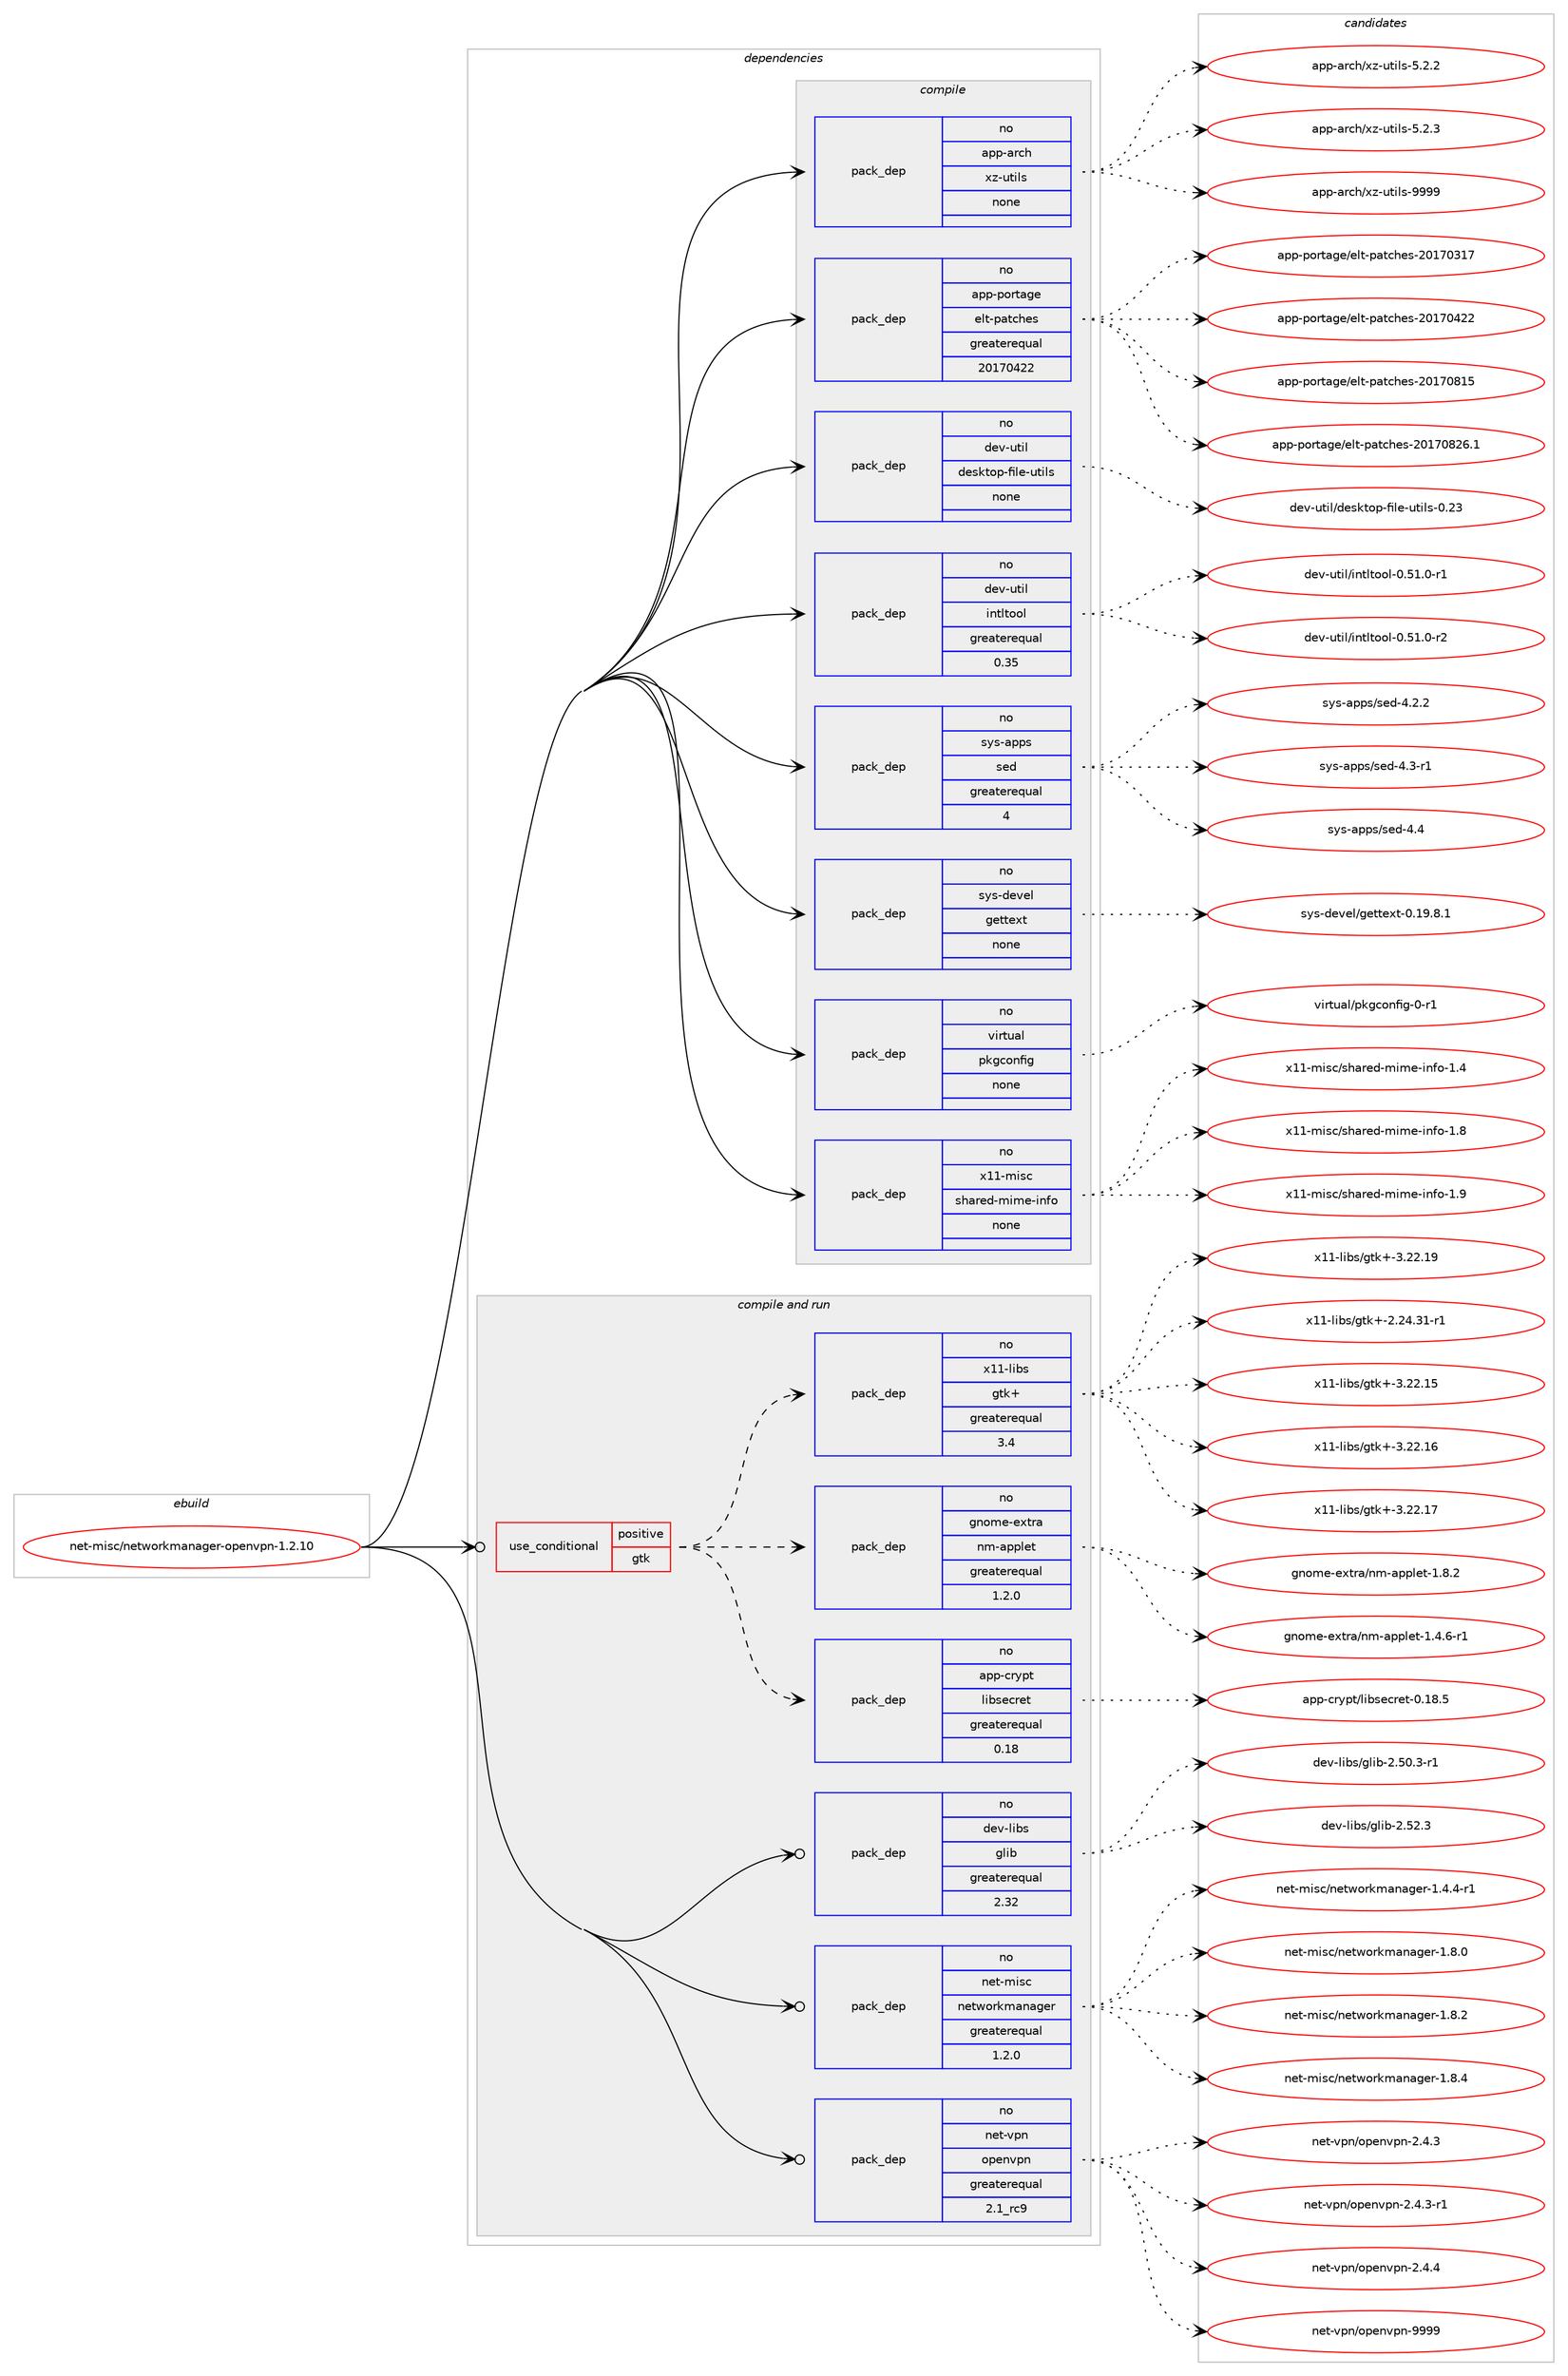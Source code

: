 digraph prolog {

# *************
# Graph options
# *************

newrank=true;
concentrate=true;
compound=true;
graph [rankdir=LR,fontname=Helvetica,fontsize=10,ranksep=1.5];#, ranksep=2.5, nodesep=0.2];
edge  [arrowhead=vee];
node  [fontname=Helvetica,fontsize=10];

# **********
# The ebuild
# **********

subgraph cluster_leftcol {
color=gray;
rank=same;
label=<<i>ebuild</i>>;
id [label="net-misc/networkmanager-openvpn-1.2.10", color=red, width=4, href="../net-misc/networkmanager-openvpn-1.2.10.svg"];
}

# ****************
# The dependencies
# ****************

subgraph cluster_midcol {
color=gray;
label=<<i>dependencies</i>>;
subgraph cluster_compile {
fillcolor="#eeeeee";
style=filled;
label=<<i>compile</i>>;
subgraph pack314941 {
dependency428256 [label=<<TABLE BORDER="0" CELLBORDER="1" CELLSPACING="0" CELLPADDING="4" WIDTH="220"><TR><TD ROWSPAN="6" CELLPADDING="30">pack_dep</TD></TR><TR><TD WIDTH="110">no</TD></TR><TR><TD>app-arch</TD></TR><TR><TD>xz-utils</TD></TR><TR><TD>none</TD></TR><TR><TD></TD></TR></TABLE>>, shape=none, color=blue];
}
id:e -> dependency428256:w [weight=20,style="solid",arrowhead="vee"];
subgraph pack314942 {
dependency428257 [label=<<TABLE BORDER="0" CELLBORDER="1" CELLSPACING="0" CELLPADDING="4" WIDTH="220"><TR><TD ROWSPAN="6" CELLPADDING="30">pack_dep</TD></TR><TR><TD WIDTH="110">no</TD></TR><TR><TD>app-portage</TD></TR><TR><TD>elt-patches</TD></TR><TR><TD>greaterequal</TD></TR><TR><TD>20170422</TD></TR></TABLE>>, shape=none, color=blue];
}
id:e -> dependency428257:w [weight=20,style="solid",arrowhead="vee"];
subgraph pack314943 {
dependency428258 [label=<<TABLE BORDER="0" CELLBORDER="1" CELLSPACING="0" CELLPADDING="4" WIDTH="220"><TR><TD ROWSPAN="6" CELLPADDING="30">pack_dep</TD></TR><TR><TD WIDTH="110">no</TD></TR><TR><TD>dev-util</TD></TR><TR><TD>desktop-file-utils</TD></TR><TR><TD>none</TD></TR><TR><TD></TD></TR></TABLE>>, shape=none, color=blue];
}
id:e -> dependency428258:w [weight=20,style="solid",arrowhead="vee"];
subgraph pack314944 {
dependency428259 [label=<<TABLE BORDER="0" CELLBORDER="1" CELLSPACING="0" CELLPADDING="4" WIDTH="220"><TR><TD ROWSPAN="6" CELLPADDING="30">pack_dep</TD></TR><TR><TD WIDTH="110">no</TD></TR><TR><TD>dev-util</TD></TR><TR><TD>intltool</TD></TR><TR><TD>greaterequal</TD></TR><TR><TD>0.35</TD></TR></TABLE>>, shape=none, color=blue];
}
id:e -> dependency428259:w [weight=20,style="solid",arrowhead="vee"];
subgraph pack314945 {
dependency428260 [label=<<TABLE BORDER="0" CELLBORDER="1" CELLSPACING="0" CELLPADDING="4" WIDTH="220"><TR><TD ROWSPAN="6" CELLPADDING="30">pack_dep</TD></TR><TR><TD WIDTH="110">no</TD></TR><TR><TD>sys-apps</TD></TR><TR><TD>sed</TD></TR><TR><TD>greaterequal</TD></TR><TR><TD>4</TD></TR></TABLE>>, shape=none, color=blue];
}
id:e -> dependency428260:w [weight=20,style="solid",arrowhead="vee"];
subgraph pack314946 {
dependency428261 [label=<<TABLE BORDER="0" CELLBORDER="1" CELLSPACING="0" CELLPADDING="4" WIDTH="220"><TR><TD ROWSPAN="6" CELLPADDING="30">pack_dep</TD></TR><TR><TD WIDTH="110">no</TD></TR><TR><TD>sys-devel</TD></TR><TR><TD>gettext</TD></TR><TR><TD>none</TD></TR><TR><TD></TD></TR></TABLE>>, shape=none, color=blue];
}
id:e -> dependency428261:w [weight=20,style="solid",arrowhead="vee"];
subgraph pack314947 {
dependency428262 [label=<<TABLE BORDER="0" CELLBORDER="1" CELLSPACING="0" CELLPADDING="4" WIDTH="220"><TR><TD ROWSPAN="6" CELLPADDING="30">pack_dep</TD></TR><TR><TD WIDTH="110">no</TD></TR><TR><TD>virtual</TD></TR><TR><TD>pkgconfig</TD></TR><TR><TD>none</TD></TR><TR><TD></TD></TR></TABLE>>, shape=none, color=blue];
}
id:e -> dependency428262:w [weight=20,style="solid",arrowhead="vee"];
subgraph pack314948 {
dependency428263 [label=<<TABLE BORDER="0" CELLBORDER="1" CELLSPACING="0" CELLPADDING="4" WIDTH="220"><TR><TD ROWSPAN="6" CELLPADDING="30">pack_dep</TD></TR><TR><TD WIDTH="110">no</TD></TR><TR><TD>x11-misc</TD></TR><TR><TD>shared-mime-info</TD></TR><TR><TD>none</TD></TR><TR><TD></TD></TR></TABLE>>, shape=none, color=blue];
}
id:e -> dependency428263:w [weight=20,style="solid",arrowhead="vee"];
}
subgraph cluster_compileandrun {
fillcolor="#eeeeee";
style=filled;
label=<<i>compile and run</i>>;
subgraph cond106021 {
dependency428264 [label=<<TABLE BORDER="0" CELLBORDER="1" CELLSPACING="0" CELLPADDING="4"><TR><TD ROWSPAN="3" CELLPADDING="10">use_conditional</TD></TR><TR><TD>positive</TD></TR><TR><TD>gtk</TD></TR></TABLE>>, shape=none, color=red];
subgraph pack314949 {
dependency428265 [label=<<TABLE BORDER="0" CELLBORDER="1" CELLSPACING="0" CELLPADDING="4" WIDTH="220"><TR><TD ROWSPAN="6" CELLPADDING="30">pack_dep</TD></TR><TR><TD WIDTH="110">no</TD></TR><TR><TD>app-crypt</TD></TR><TR><TD>libsecret</TD></TR><TR><TD>greaterequal</TD></TR><TR><TD>0.18</TD></TR></TABLE>>, shape=none, color=blue];
}
dependency428264:e -> dependency428265:w [weight=20,style="dashed",arrowhead="vee"];
subgraph pack314950 {
dependency428266 [label=<<TABLE BORDER="0" CELLBORDER="1" CELLSPACING="0" CELLPADDING="4" WIDTH="220"><TR><TD ROWSPAN="6" CELLPADDING="30">pack_dep</TD></TR><TR><TD WIDTH="110">no</TD></TR><TR><TD>gnome-extra</TD></TR><TR><TD>nm-applet</TD></TR><TR><TD>greaterequal</TD></TR><TR><TD>1.2.0</TD></TR></TABLE>>, shape=none, color=blue];
}
dependency428264:e -> dependency428266:w [weight=20,style="dashed",arrowhead="vee"];
subgraph pack314951 {
dependency428267 [label=<<TABLE BORDER="0" CELLBORDER="1" CELLSPACING="0" CELLPADDING="4" WIDTH="220"><TR><TD ROWSPAN="6" CELLPADDING="30">pack_dep</TD></TR><TR><TD WIDTH="110">no</TD></TR><TR><TD>x11-libs</TD></TR><TR><TD>gtk+</TD></TR><TR><TD>greaterequal</TD></TR><TR><TD>3.4</TD></TR></TABLE>>, shape=none, color=blue];
}
dependency428264:e -> dependency428267:w [weight=20,style="dashed",arrowhead="vee"];
}
id:e -> dependency428264:w [weight=20,style="solid",arrowhead="odotvee"];
subgraph pack314952 {
dependency428268 [label=<<TABLE BORDER="0" CELLBORDER="1" CELLSPACING="0" CELLPADDING="4" WIDTH="220"><TR><TD ROWSPAN="6" CELLPADDING="30">pack_dep</TD></TR><TR><TD WIDTH="110">no</TD></TR><TR><TD>dev-libs</TD></TR><TR><TD>glib</TD></TR><TR><TD>greaterequal</TD></TR><TR><TD>2.32</TD></TR></TABLE>>, shape=none, color=blue];
}
id:e -> dependency428268:w [weight=20,style="solid",arrowhead="odotvee"];
subgraph pack314953 {
dependency428269 [label=<<TABLE BORDER="0" CELLBORDER="1" CELLSPACING="0" CELLPADDING="4" WIDTH="220"><TR><TD ROWSPAN="6" CELLPADDING="30">pack_dep</TD></TR><TR><TD WIDTH="110">no</TD></TR><TR><TD>net-misc</TD></TR><TR><TD>networkmanager</TD></TR><TR><TD>greaterequal</TD></TR><TR><TD>1.2.0</TD></TR></TABLE>>, shape=none, color=blue];
}
id:e -> dependency428269:w [weight=20,style="solid",arrowhead="odotvee"];
subgraph pack314954 {
dependency428270 [label=<<TABLE BORDER="0" CELLBORDER="1" CELLSPACING="0" CELLPADDING="4" WIDTH="220"><TR><TD ROWSPAN="6" CELLPADDING="30">pack_dep</TD></TR><TR><TD WIDTH="110">no</TD></TR><TR><TD>net-vpn</TD></TR><TR><TD>openvpn</TD></TR><TR><TD>greaterequal</TD></TR><TR><TD>2.1_rc9</TD></TR></TABLE>>, shape=none, color=blue];
}
id:e -> dependency428270:w [weight=20,style="solid",arrowhead="odotvee"];
}
subgraph cluster_run {
fillcolor="#eeeeee";
style=filled;
label=<<i>run</i>>;
}
}

# **************
# The candidates
# **************

subgraph cluster_choices {
rank=same;
color=gray;
label=<<i>candidates</i>>;

subgraph choice314941 {
color=black;
nodesep=1;
choice971121124597114991044712012245117116105108115455346504650 [label="app-arch/xz-utils-5.2.2", color=red, width=4,href="../app-arch/xz-utils-5.2.2.svg"];
choice971121124597114991044712012245117116105108115455346504651 [label="app-arch/xz-utils-5.2.3", color=red, width=4,href="../app-arch/xz-utils-5.2.3.svg"];
choice9711211245971149910447120122451171161051081154557575757 [label="app-arch/xz-utils-9999", color=red, width=4,href="../app-arch/xz-utils-9999.svg"];
dependency428256:e -> choice971121124597114991044712012245117116105108115455346504650:w [style=dotted,weight="100"];
dependency428256:e -> choice971121124597114991044712012245117116105108115455346504651:w [style=dotted,weight="100"];
dependency428256:e -> choice9711211245971149910447120122451171161051081154557575757:w [style=dotted,weight="100"];
}
subgraph choice314942 {
color=black;
nodesep=1;
choice97112112451121111141169710310147101108116451129711699104101115455048495548514955 [label="app-portage/elt-patches-20170317", color=red, width=4,href="../app-portage/elt-patches-20170317.svg"];
choice97112112451121111141169710310147101108116451129711699104101115455048495548525050 [label="app-portage/elt-patches-20170422", color=red, width=4,href="../app-portage/elt-patches-20170422.svg"];
choice97112112451121111141169710310147101108116451129711699104101115455048495548564953 [label="app-portage/elt-patches-20170815", color=red, width=4,href="../app-portage/elt-patches-20170815.svg"];
choice971121124511211111411697103101471011081164511297116991041011154550484955485650544649 [label="app-portage/elt-patches-20170826.1", color=red, width=4,href="../app-portage/elt-patches-20170826.1.svg"];
dependency428257:e -> choice97112112451121111141169710310147101108116451129711699104101115455048495548514955:w [style=dotted,weight="100"];
dependency428257:e -> choice97112112451121111141169710310147101108116451129711699104101115455048495548525050:w [style=dotted,weight="100"];
dependency428257:e -> choice97112112451121111141169710310147101108116451129711699104101115455048495548564953:w [style=dotted,weight="100"];
dependency428257:e -> choice971121124511211111411697103101471011081164511297116991041011154550484955485650544649:w [style=dotted,weight="100"];
}
subgraph choice314943 {
color=black;
nodesep=1;
choice100101118451171161051084710010111510711611111245102105108101451171161051081154548465051 [label="dev-util/desktop-file-utils-0.23", color=red, width=4,href="../dev-util/desktop-file-utils-0.23.svg"];
dependency428258:e -> choice100101118451171161051084710010111510711611111245102105108101451171161051081154548465051:w [style=dotted,weight="100"];
}
subgraph choice314944 {
color=black;
nodesep=1;
choice1001011184511711610510847105110116108116111111108454846534946484511449 [label="dev-util/intltool-0.51.0-r1", color=red, width=4,href="../dev-util/intltool-0.51.0-r1.svg"];
choice1001011184511711610510847105110116108116111111108454846534946484511450 [label="dev-util/intltool-0.51.0-r2", color=red, width=4,href="../dev-util/intltool-0.51.0-r2.svg"];
dependency428259:e -> choice1001011184511711610510847105110116108116111111108454846534946484511449:w [style=dotted,weight="100"];
dependency428259:e -> choice1001011184511711610510847105110116108116111111108454846534946484511450:w [style=dotted,weight="100"];
}
subgraph choice314945 {
color=black;
nodesep=1;
choice115121115459711211211547115101100455246504650 [label="sys-apps/sed-4.2.2", color=red, width=4,href="../sys-apps/sed-4.2.2.svg"];
choice115121115459711211211547115101100455246514511449 [label="sys-apps/sed-4.3-r1", color=red, width=4,href="../sys-apps/sed-4.3-r1.svg"];
choice11512111545971121121154711510110045524652 [label="sys-apps/sed-4.4", color=red, width=4,href="../sys-apps/sed-4.4.svg"];
dependency428260:e -> choice115121115459711211211547115101100455246504650:w [style=dotted,weight="100"];
dependency428260:e -> choice115121115459711211211547115101100455246514511449:w [style=dotted,weight="100"];
dependency428260:e -> choice11512111545971121121154711510110045524652:w [style=dotted,weight="100"];
}
subgraph choice314946 {
color=black;
nodesep=1;
choice1151211154510010111810110847103101116116101120116454846495746564649 [label="sys-devel/gettext-0.19.8.1", color=red, width=4,href="../sys-devel/gettext-0.19.8.1.svg"];
dependency428261:e -> choice1151211154510010111810110847103101116116101120116454846495746564649:w [style=dotted,weight="100"];
}
subgraph choice314947 {
color=black;
nodesep=1;
choice11810511411611797108471121071039911111010210510345484511449 [label="virtual/pkgconfig-0-r1", color=red, width=4,href="../virtual/pkgconfig-0-r1.svg"];
dependency428262:e -> choice11810511411611797108471121071039911111010210510345484511449:w [style=dotted,weight="100"];
}
subgraph choice314948 {
color=black;
nodesep=1;
choice120494945109105115994711510497114101100451091051091014510511010211145494652 [label="x11-misc/shared-mime-info-1.4", color=red, width=4,href="../x11-misc/shared-mime-info-1.4.svg"];
choice120494945109105115994711510497114101100451091051091014510511010211145494656 [label="x11-misc/shared-mime-info-1.8", color=red, width=4,href="../x11-misc/shared-mime-info-1.8.svg"];
choice120494945109105115994711510497114101100451091051091014510511010211145494657 [label="x11-misc/shared-mime-info-1.9", color=red, width=4,href="../x11-misc/shared-mime-info-1.9.svg"];
dependency428263:e -> choice120494945109105115994711510497114101100451091051091014510511010211145494652:w [style=dotted,weight="100"];
dependency428263:e -> choice120494945109105115994711510497114101100451091051091014510511010211145494656:w [style=dotted,weight="100"];
dependency428263:e -> choice120494945109105115994711510497114101100451091051091014510511010211145494657:w [style=dotted,weight="100"];
}
subgraph choice314949 {
color=black;
nodesep=1;
choice97112112459911412111211647108105981151019911410111645484649564653 [label="app-crypt/libsecret-0.18.5", color=red, width=4,href="../app-crypt/libsecret-0.18.5.svg"];
dependency428265:e -> choice97112112459911412111211647108105981151019911410111645484649564653:w [style=dotted,weight="100"];
}
subgraph choice314950 {
color=black;
nodesep=1;
choice10311011110910145101120116114974711010945971121121081011164549465246544511449 [label="gnome-extra/nm-applet-1.4.6-r1", color=red, width=4,href="../gnome-extra/nm-applet-1.4.6-r1.svg"];
choice1031101111091014510112011611497471101094597112112108101116454946564650 [label="gnome-extra/nm-applet-1.8.2", color=red, width=4,href="../gnome-extra/nm-applet-1.8.2.svg"];
dependency428266:e -> choice10311011110910145101120116114974711010945971121121081011164549465246544511449:w [style=dotted,weight="100"];
dependency428266:e -> choice1031101111091014510112011611497471101094597112112108101116454946564650:w [style=dotted,weight="100"];
}
subgraph choice314951 {
color=black;
nodesep=1;
choice12049494510810598115471031161074345504650524651494511449 [label="x11-libs/gtk+-2.24.31-r1", color=red, width=4,href="../x11-libs/gtk+-2.24.31-r1.svg"];
choice1204949451081059811547103116107434551465050464953 [label="x11-libs/gtk+-3.22.15", color=red, width=4,href="../x11-libs/gtk+-3.22.15.svg"];
choice1204949451081059811547103116107434551465050464954 [label="x11-libs/gtk+-3.22.16", color=red, width=4,href="../x11-libs/gtk+-3.22.16.svg"];
choice1204949451081059811547103116107434551465050464955 [label="x11-libs/gtk+-3.22.17", color=red, width=4,href="../x11-libs/gtk+-3.22.17.svg"];
choice1204949451081059811547103116107434551465050464957 [label="x11-libs/gtk+-3.22.19", color=red, width=4,href="../x11-libs/gtk+-3.22.19.svg"];
dependency428267:e -> choice12049494510810598115471031161074345504650524651494511449:w [style=dotted,weight="100"];
dependency428267:e -> choice1204949451081059811547103116107434551465050464953:w [style=dotted,weight="100"];
dependency428267:e -> choice1204949451081059811547103116107434551465050464954:w [style=dotted,weight="100"];
dependency428267:e -> choice1204949451081059811547103116107434551465050464955:w [style=dotted,weight="100"];
dependency428267:e -> choice1204949451081059811547103116107434551465050464957:w [style=dotted,weight="100"];
}
subgraph choice314952 {
color=black;
nodesep=1;
choice10010111845108105981154710310810598455046534846514511449 [label="dev-libs/glib-2.50.3-r1", color=red, width=4,href="../dev-libs/glib-2.50.3-r1.svg"];
choice1001011184510810598115471031081059845504653504651 [label="dev-libs/glib-2.52.3", color=red, width=4,href="../dev-libs/glib-2.52.3.svg"];
dependency428268:e -> choice10010111845108105981154710310810598455046534846514511449:w [style=dotted,weight="100"];
dependency428268:e -> choice1001011184510810598115471031081059845504653504651:w [style=dotted,weight="100"];
}
subgraph choice314953 {
color=black;
nodesep=1;
choice11010111645109105115994711010111611911111410710997110971031011144549465246524511449 [label="net-misc/networkmanager-1.4.4-r1", color=red, width=4,href="../net-misc/networkmanager-1.4.4-r1.svg"];
choice1101011164510910511599471101011161191111141071099711097103101114454946564648 [label="net-misc/networkmanager-1.8.0", color=red, width=4,href="../net-misc/networkmanager-1.8.0.svg"];
choice1101011164510910511599471101011161191111141071099711097103101114454946564650 [label="net-misc/networkmanager-1.8.2", color=red, width=4,href="../net-misc/networkmanager-1.8.2.svg"];
choice1101011164510910511599471101011161191111141071099711097103101114454946564652 [label="net-misc/networkmanager-1.8.4", color=red, width=4,href="../net-misc/networkmanager-1.8.4.svg"];
dependency428269:e -> choice11010111645109105115994711010111611911111410710997110971031011144549465246524511449:w [style=dotted,weight="100"];
dependency428269:e -> choice1101011164510910511599471101011161191111141071099711097103101114454946564648:w [style=dotted,weight="100"];
dependency428269:e -> choice1101011164510910511599471101011161191111141071099711097103101114454946564650:w [style=dotted,weight="100"];
dependency428269:e -> choice1101011164510910511599471101011161191111141071099711097103101114454946564652:w [style=dotted,weight="100"];
}
subgraph choice314954 {
color=black;
nodesep=1;
choice1101011164511811211047111112101110118112110455046524651 [label="net-vpn/openvpn-2.4.3", color=red, width=4,href="../net-vpn/openvpn-2.4.3.svg"];
choice11010111645118112110471111121011101181121104550465246514511449 [label="net-vpn/openvpn-2.4.3-r1", color=red, width=4,href="../net-vpn/openvpn-2.4.3-r1.svg"];
choice1101011164511811211047111112101110118112110455046524652 [label="net-vpn/openvpn-2.4.4", color=red, width=4,href="../net-vpn/openvpn-2.4.4.svg"];
choice11010111645118112110471111121011101181121104557575757 [label="net-vpn/openvpn-9999", color=red, width=4,href="../net-vpn/openvpn-9999.svg"];
dependency428270:e -> choice1101011164511811211047111112101110118112110455046524651:w [style=dotted,weight="100"];
dependency428270:e -> choice11010111645118112110471111121011101181121104550465246514511449:w [style=dotted,weight="100"];
dependency428270:e -> choice1101011164511811211047111112101110118112110455046524652:w [style=dotted,weight="100"];
dependency428270:e -> choice11010111645118112110471111121011101181121104557575757:w [style=dotted,weight="100"];
}
}

}
